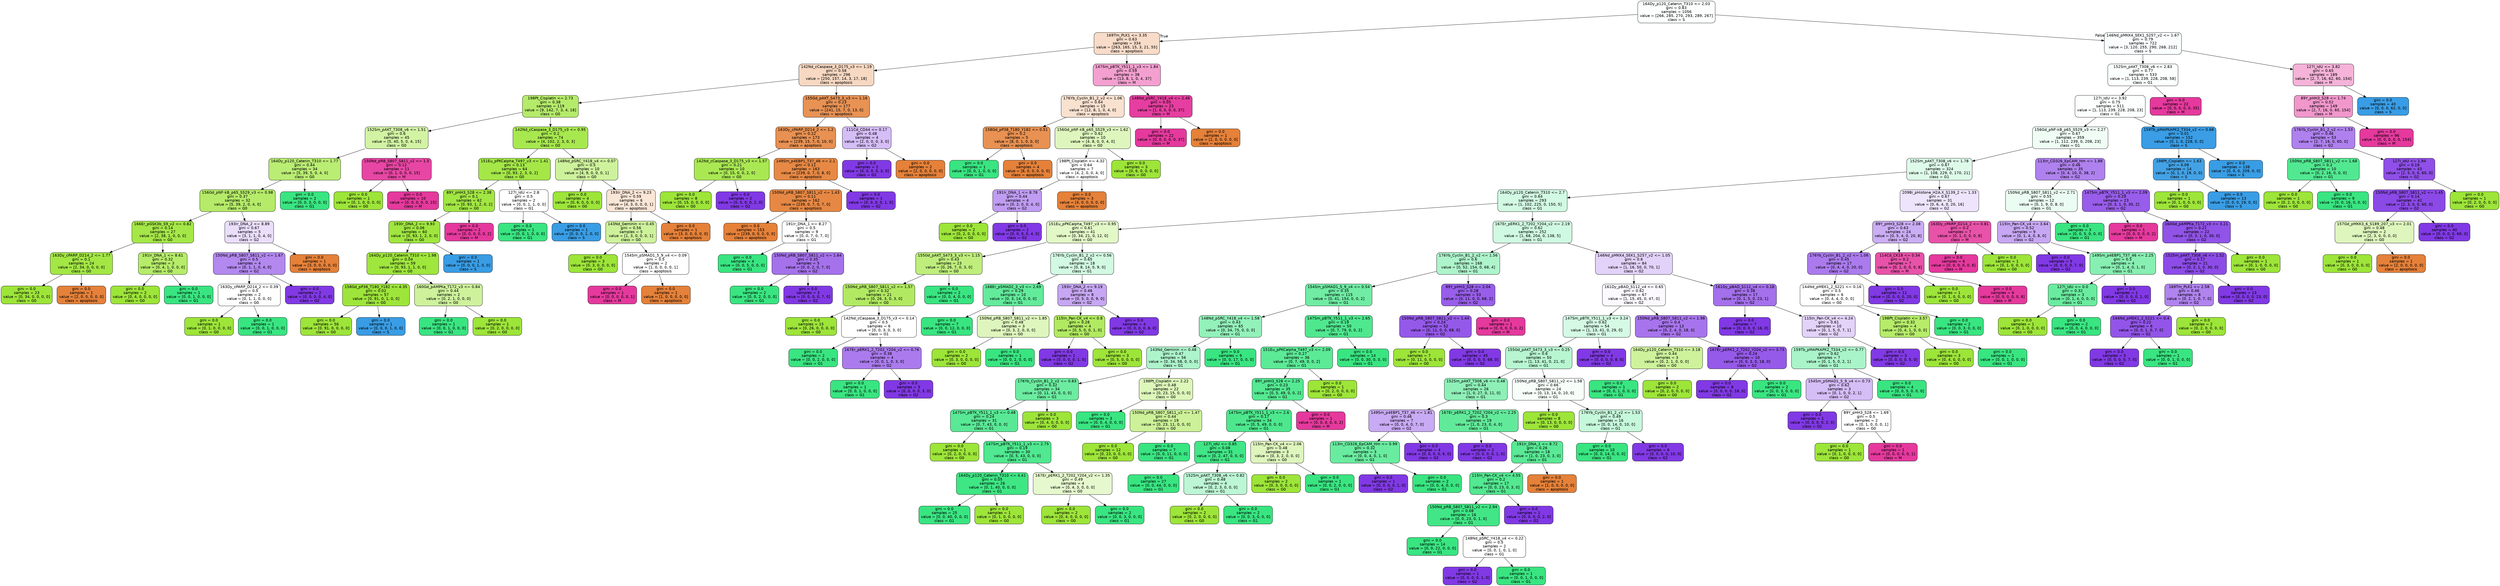 digraph Tree {
node [shape=box, style="filled, rounded", color="black", fontname=helvetica] ;
edge [fontname=helvetica] ;
0 [label="164Dy_p120_Catenin_T310 <= 2.03\ngini = 0.83\nsamples = 1056\nvalue = [266, 285, 270, 293, 289, 267]\nclass = S", fillcolor="#feffff"] ;
1 [label="169Tm_PLK1 <= 3.35\ngini = 0.63\nsamples = 334\nvalue = [263, 165, 15, 3, 21, 55]\nclass = apoptosis", fillcolor="#f8dcc9"] ;
0 -> 1 [labeldistance=2.5, labelangle=45, headlabel="True"] ;
2 [label="142Nd_cCaspase_3_D175_v3 <= 1.19\ngini = 0.58\nsamples = 296\nvalue = [250, 157, 14, 3, 17, 18]\nclass = apoptosis", fillcolor="#f7d8c2"] ;
1 -> 2 ;
3 [label="198Pt_Cisplatin <= 2.73\ngini = 0.38\nsamples = 119\nvalue = [9, 142, 7, 3, 4, 18]\nclass = G0", fillcolor="#b5eb6a"] ;
2 -> 3 ;
4 [label="152Sm_pAKT_T308_v6 <= 1.51\ngini = 0.6\nsamples = 45\nvalue = [5, 40, 5, 0, 4, 15]\nclass = G0", fillcolor="#d2f3a3"] ;
3 -> 4 ;
5 [label="164Dy_p120_Catenin_T310 <= 1.77\ngini = 0.44\nsamples = 34\nvalue = [5, 39, 5, 0, 4, 0]\nclass = G0", fillcolor="#baed73"] ;
4 -> 5 ;
6 [label="156Gd_pNF-kB_p65_S529_v3 <= 0.98\ngini = 0.37\nsamples = 32\nvalue = [5, 39, 2, 0, 4, 0]\nclass = G0", fillcolor="#b5eb69"] ;
5 -> 6 ;
7 [label="166Er_pGSK3b_S9_v2 <= 0.82\ngini = 0.14\nsamples = 27\nvalue = [2, 38, 1, 0, 0, 0]\nclass = G0", fillcolor="#a5e748"] ;
6 -> 7 ;
8 [label="163Dy_cPARP_D214_2 <= 1.77\ngini = 0.1\nsamples = 24\nvalue = [2, 34, 0, 0, 0, 0]\nclass = G0", fillcolor="#a3e745"] ;
7 -> 8 ;
9 [label="gini = 0.0\nsamples = 23\nvalue = [0, 34, 0, 0, 0, 0]\nclass = G0", fillcolor="#9de539"] ;
8 -> 9 ;
10 [label="gini = 0.0\nsamples = 1\nvalue = [2, 0, 0, 0, 0, 0]\nclass = apoptosis", fillcolor="#e58139"] ;
8 -> 10 ;
11 [label="191Ir_DNA_1 <= 8.61\ngini = 0.32\nsamples = 3\nvalue = [0, 4, 1, 0, 0, 0]\nclass = G0", fillcolor="#b6ec6a"] ;
7 -> 11 ;
12 [label="gini = 0.0\nsamples = 2\nvalue = [0, 4, 0, 0, 0, 0]\nclass = G0", fillcolor="#9de539"] ;
11 -> 12 ;
13 [label="gini = 0.0\nsamples = 1\nvalue = [0, 0, 1, 0, 0, 0]\nclass = G1", fillcolor="#39e581"] ;
11 -> 13 ;
14 [label="193Ir_DNA_2 <= 8.89\ngini = 0.67\nsamples = 5\nvalue = [3, 1, 1, 0, 4, 0]\nclass = G2", fillcolor="#eadefb"] ;
6 -> 14 ;
15 [label="150Nd_pRB_S807_S811_v2 <= 1.67\ngini = 0.5\nsamples = 4\nvalue = [0, 1, 1, 0, 4, 0]\nclass = G2", fillcolor="#b388ef"] ;
14 -> 15 ;
16 [label="163Dy_cPARP_D214_2 <= 0.39\ngini = 0.5\nsamples = 2\nvalue = [0, 1, 1, 0, 0, 0]\nclass = G0", fillcolor="#ffffff"] ;
15 -> 16 ;
17 [label="gini = 0.0\nsamples = 1\nvalue = [0, 1, 0, 0, 0, 0]\nclass = G0", fillcolor="#9de539"] ;
16 -> 17 ;
18 [label="gini = 0.0\nsamples = 1\nvalue = [0, 0, 1, 0, 0, 0]\nclass = G1", fillcolor="#39e581"] ;
16 -> 18 ;
19 [label="gini = 0.0\nsamples = 2\nvalue = [0, 0, 0, 0, 4, 0]\nclass = G2", fillcolor="#8139e5"] ;
15 -> 19 ;
20 [label="gini = 0.0\nsamples = 1\nvalue = [3, 0, 0, 0, 0, 0]\nclass = apoptosis", fillcolor="#e58139"] ;
14 -> 20 ;
21 [label="gini = 0.0\nsamples = 2\nvalue = [0, 0, 3, 0, 0, 0]\nclass = G1", fillcolor="#39e581"] ;
5 -> 21 ;
22 [label="150Nd_pRB_S807_S811_v2 <= 1.5\ngini = 0.12\nsamples = 11\nvalue = [0, 1, 0, 0, 0, 15]\nclass = M", fillcolor="#e746a4"] ;
4 -> 22 ;
23 [label="gini = 0.0\nsamples = 1\nvalue = [0, 1, 0, 0, 0, 0]\nclass = G0", fillcolor="#9de539"] ;
22 -> 23 ;
24 [label="gini = 0.0\nsamples = 10\nvalue = [0, 0, 0, 0, 0, 15]\nclass = M", fillcolor="#e5399d"] ;
22 -> 24 ;
25 [label="142Nd_cCaspase_3_D175_v3 <= 0.95\ngini = 0.2\nsamples = 74\nvalue = [4, 102, 2, 3, 0, 3]\nclass = G0", fillcolor="#a8e84f"] ;
3 -> 25 ;
26 [label="151Eu_pPKCalpha_T497_v3 <= 1.41\ngini = 0.13\nsamples = 64\nvalue = [0, 93, 2, 3, 0, 2]\nclass = G0", fillcolor="#a4e747"] ;
25 -> 26 ;
27 [label="89Y_pHH3_S28 <= 2.38\ngini = 0.1\nsamples = 62\nvalue = [0, 93, 1, 2, 0, 2]\nclass = G0", fillcolor="#a2e643"] ;
26 -> 27 ;
28 [label="193Ir_DNA_2 <= 9.93\ngini = 0.06\nsamples = 60\nvalue = [0, 93, 1, 2, 0, 0]\nclass = G0", fillcolor="#a0e63f"] ;
27 -> 28 ;
29 [label="164Dy_p120_Catenin_T310 <= 1.98\ngini = 0.04\nsamples = 59\nvalue = [0, 93, 1, 1, 0, 0]\nclass = G0", fillcolor="#9fe63d"] ;
28 -> 29 ;
30 [label="158Gd_pP38_T180_Y182 <= 4.35\ngini = 0.02\nsamples = 57\nvalue = [0, 91, 0, 1, 0, 0]\nclass = G0", fillcolor="#9ee53b"] ;
29 -> 30 ;
31 [label="gini = 0.0\nsamples = 56\nvalue = [0, 91, 0, 0, 0, 0]\nclass = G0", fillcolor="#9de539"] ;
30 -> 31 ;
32 [label="gini = 0.0\nsamples = 1\nvalue = [0, 0, 0, 1, 0, 0]\nclass = S", fillcolor="#399de5"] ;
30 -> 32 ;
33 [label="160Gd_pAMPKa_T172_v3 <= 0.84\ngini = 0.44\nsamples = 2\nvalue = [0, 2, 1, 0, 0, 0]\nclass = G0", fillcolor="#cef29c"] ;
29 -> 33 ;
34 [label="gini = 0.0\nsamples = 1\nvalue = [0, 0, 1, 0, 0, 0]\nclass = G1", fillcolor="#39e581"] ;
33 -> 34 ;
35 [label="gini = 0.0\nsamples = 1\nvalue = [0, 2, 0, 0, 0, 0]\nclass = G0", fillcolor="#9de539"] ;
33 -> 35 ;
36 [label="gini = 0.0\nsamples = 1\nvalue = [0, 0, 0, 1, 0, 0]\nclass = S", fillcolor="#399de5"] ;
28 -> 36 ;
37 [label="gini = 0.0\nsamples = 2\nvalue = [0, 0, 0, 0, 0, 2]\nclass = M", fillcolor="#e5399d"] ;
27 -> 37 ;
38 [label="127I_IdU <= 2.8\ngini = 0.5\nsamples = 2\nvalue = [0, 0, 1, 1, 0, 0]\nclass = G1", fillcolor="#ffffff"] ;
26 -> 38 ;
39 [label="gini = 0.0\nsamples = 1\nvalue = [0, 0, 1, 0, 0, 0]\nclass = G1", fillcolor="#39e581"] ;
38 -> 39 ;
40 [label="gini = 0.0\nsamples = 1\nvalue = [0, 0, 0, 1, 0, 0]\nclass = S", fillcolor="#399de5"] ;
38 -> 40 ;
41 [label="148Nd_pSRC_Y418_v4 <= 0.07\ngini = 0.5\nsamples = 10\nvalue = [4, 9, 0, 0, 0, 1]\nclass = G0", fillcolor="#cef29c"] ;
25 -> 41 ;
42 [label="gini = 0.0\nsamples = 4\nvalue = [0, 6, 0, 0, 0, 0]\nclass = G0", fillcolor="#9de539"] ;
41 -> 42 ;
43 [label="193Ir_DNA_2 <= 9.23\ngini = 0.59\nsamples = 6\nvalue = [4, 3, 0, 0, 0, 1]\nclass = apoptosis", fillcolor="#fae6d7"] ;
41 -> 43 ;
44 [label="143Nd_Geminin <= 0.45\ngini = 0.56\nsamples = 5\nvalue = [1, 3, 0, 0, 0, 1]\nclass = G0", fillcolor="#cef29c"] ;
43 -> 44 ;
45 [label="gini = 0.0\nsamples = 3\nvalue = [0, 3, 0, 0, 0, 0]\nclass = G0", fillcolor="#9de539"] ;
44 -> 45 ;
46 [label="154Sm_pSMAD1_5_9_v4 <= 0.09\ngini = 0.5\nsamples = 2\nvalue = [1, 0, 0, 0, 0, 1]\nclass = apoptosis", fillcolor="#ffffff"] ;
44 -> 46 ;
47 [label="gini = 0.0\nsamples = 1\nvalue = [0, 0, 0, 0, 0, 1]\nclass = M", fillcolor="#e5399d"] ;
46 -> 47 ;
48 [label="gini = 0.0\nsamples = 1\nvalue = [1, 0, 0, 0, 0, 0]\nclass = apoptosis", fillcolor="#e58139"] ;
46 -> 48 ;
49 [label="gini = 0.0\nsamples = 1\nvalue = [3, 0, 0, 0, 0, 0]\nclass = apoptosis", fillcolor="#e58139"] ;
43 -> 49 ;
50 [label="155Gd_pAKT_S473_3_v3 <= 1.16\ngini = 0.23\nsamples = 177\nvalue = [241, 15, 7, 0, 13, 0]\nclass = apoptosis", fillcolor="#e89254"] ;
2 -> 50 ;
51 [label="163Dy_cPARP_D214_2 <= 1.2\ngini = 0.22\nsamples = 173\nvalue = [239, 15, 7, 0, 10, 0]\nclass = apoptosis", fillcolor="#e89152"] ;
50 -> 51 ;
52 [label="142Nd_cCaspase_3_D175_v3 <= 1.57\ngini = 0.21\nsamples = 10\nvalue = [0, 15, 0, 0, 2, 0]\nclass = G0", fillcolor="#aae853"] ;
51 -> 52 ;
53 [label="gini = 0.0\nsamples = 8\nvalue = [0, 15, 0, 0, 0, 0]\nclass = G0", fillcolor="#9de539"] ;
52 -> 53 ;
54 [label="gini = 0.0\nsamples = 2\nvalue = [0, 0, 0, 0, 2, 0]\nclass = G2", fillcolor="#8139e5"] ;
52 -> 54 ;
55 [label="149Sm_p4EBP1_T37_46 <= 2.1\ngini = 0.11\nsamples = 163\nvalue = [239, 0, 7, 0, 8, 0]\nclass = apoptosis", fillcolor="#e78945"] ;
51 -> 55 ;
56 [label="150Nd_pRB_S807_S811_v2 <= 1.43\ngini = 0.11\nsamples = 162\nvalue = [239, 0, 7, 0, 7, 0]\nclass = apoptosis", fillcolor="#e68844"] ;
55 -> 56 ;
57 [label="gini = 0.0\nsamples = 153\nvalue = [239, 0, 0, 0, 0, 0]\nclass = apoptosis", fillcolor="#e58139"] ;
56 -> 57 ;
58 [label="191Ir_DNA_1 <= 8.27\ngini = 0.5\nsamples = 9\nvalue = [0, 0, 7, 0, 7, 0]\nclass = G1", fillcolor="#ffffff"] ;
56 -> 58 ;
59 [label="gini = 0.0\nsamples = 4\nvalue = [0, 0, 5, 0, 0, 0]\nclass = G1", fillcolor="#39e581"] ;
58 -> 59 ;
60 [label="150Nd_pRB_S807_S811_v2 <= 1.64\ngini = 0.35\nsamples = 5\nvalue = [0, 0, 2, 0, 7, 0]\nclass = G2", fillcolor="#a572ec"] ;
58 -> 60 ;
61 [label="gini = 0.0\nsamples = 2\nvalue = [0, 0, 2, 0, 0, 0]\nclass = G1", fillcolor="#39e581"] ;
60 -> 61 ;
62 [label="gini = 0.0\nsamples = 3\nvalue = [0, 0, 0, 0, 7, 0]\nclass = G2", fillcolor="#8139e5"] ;
60 -> 62 ;
63 [label="gini = 0.0\nsamples = 1\nvalue = [0, 0, 0, 0, 1, 0]\nclass = G2", fillcolor="#8139e5"] ;
55 -> 63 ;
64 [label="111Cd_CD44 <= 0.17\ngini = 0.48\nsamples = 4\nvalue = [2, 0, 0, 0, 3, 0]\nclass = G2", fillcolor="#d5bdf6"] ;
50 -> 64 ;
65 [label="gini = 0.0\nsamples = 2\nvalue = [0, 0, 0, 0, 3, 0]\nclass = G2", fillcolor="#8139e5"] ;
64 -> 65 ;
66 [label="gini = 0.0\nsamples = 2\nvalue = [2, 0, 0, 0, 0, 0]\nclass = apoptosis", fillcolor="#e58139"] ;
64 -> 66 ;
67 [label="147Sm_pBTK_Y511_1_v3 <= 1.84\ngini = 0.59\nsamples = 38\nvalue = [13, 8, 1, 0, 4, 37]\nclass = M", fillcolor="#f3a0d0"] ;
1 -> 67 ;
68 [label="176Yb_Cyclin_B1_2_v2 <= 1.06\ngini = 0.64\nsamples = 15\nvalue = [12, 8, 1, 0, 4, 0]\nclass = apoptosis", fillcolor="#f9e1d0"] ;
67 -> 68 ;
69 [label="158Gd_pP38_T180_Y182 <= 0.51\ngini = 0.2\nsamples = 5\nvalue = [8, 0, 1, 0, 0, 0]\nclass = apoptosis", fillcolor="#e89152"] ;
68 -> 69 ;
70 [label="gini = 0.0\nsamples = 1\nvalue = [0, 0, 1, 0, 0, 0]\nclass = G1", fillcolor="#39e581"] ;
69 -> 70 ;
71 [label="gini = 0.0\nsamples = 4\nvalue = [8, 0, 0, 0, 0, 0]\nclass = apoptosis", fillcolor="#e58139"] ;
69 -> 71 ;
72 [label="156Gd_pNF-kB_p65_S529_v3 <= 1.62\ngini = 0.62\nsamples = 10\nvalue = [4, 8, 0, 0, 4, 0]\nclass = G0", fillcolor="#def6bd"] ;
68 -> 72 ;
73 [label="198Pt_Cisplatin <= 4.32\ngini = 0.64\nsamples = 7\nvalue = [4, 2, 0, 0, 4, 0]\nclass = apoptosis", fillcolor="#ffffff"] ;
72 -> 73 ;
74 [label="191Ir_DNA_1 <= 8.78\ngini = 0.44\nsamples = 4\nvalue = [0, 2, 0, 0, 4, 0]\nclass = G2", fillcolor="#c09cf2"] ;
73 -> 74 ;
75 [label="gini = 0.0\nsamples = 2\nvalue = [0, 2, 0, 0, 0, 0]\nclass = G0", fillcolor="#9de539"] ;
74 -> 75 ;
76 [label="gini = 0.0\nsamples = 2\nvalue = [0, 0, 0, 0, 4, 0]\nclass = G2", fillcolor="#8139e5"] ;
74 -> 76 ;
77 [label="gini = 0.0\nsamples = 3\nvalue = [4, 0, 0, 0, 0, 0]\nclass = apoptosis", fillcolor="#e58139"] ;
73 -> 77 ;
78 [label="gini = 0.0\nsamples = 3\nvalue = [0, 6, 0, 0, 0, 0]\nclass = G0", fillcolor="#9de539"] ;
72 -> 78 ;
79 [label="148Nd_pSRC_Y418_v4 <= 2.46\ngini = 0.05\nsamples = 23\nvalue = [1, 0, 0, 0, 0, 37]\nclass = M", fillcolor="#e63ea0"] ;
67 -> 79 ;
80 [label="gini = 0.0\nsamples = 22\nvalue = [0, 0, 0, 0, 0, 37]\nclass = M", fillcolor="#e5399d"] ;
79 -> 80 ;
81 [label="gini = 0.0\nsamples = 1\nvalue = [1, 0, 0, 0, 0, 0]\nclass = apoptosis", fillcolor="#e58139"] ;
79 -> 81 ;
82 [label="146Nd_pMKK4_SEK1_S257_v2 <= 1.67\ngini = 0.79\nsamples = 722\nvalue = [3, 120, 255, 290, 268, 212]\nclass = S", fillcolor="#fafdfe"] ;
0 -> 82 [labeldistance=2.5, labelangle=-45, headlabel="False"] ;
83 [label="152Sm_pAKT_T308_v6 <= 2.83\ngini = 0.77\nsamples = 533\nvalue = [1, 113, 239, 228, 208, 58]\nclass = G1", fillcolor="#fbfffd"] ;
82 -> 83 ;
84 [label="127I_IdU <= 3.92\ngini = 0.75\nsamples = 511\nvalue = [1, 113, 239, 228, 208, 23]\nclass = G1", fillcolor="#fbfffd"] ;
83 -> 84 ;
85 [label="156Gd_pNF-kB_p65_S529_v3 <= 2.27\ngini = 0.67\nsamples = 359\nvalue = [1, 112, 239, 0, 208, 23]\nclass = G1", fillcolor="#effdf5"] ;
84 -> 85 ;
86 [label="152Sm_pAKT_T308_v6 <= 1.78\ngini = 0.67\nsamples = 324\nvalue = [1, 108, 229, 0, 170, 21]\nclass = G1", fillcolor="#defbea"] ;
85 -> 86 ;
87 [label="164Dy_p120_Catenin_T310 <= 2.7\ngini = 0.64\nsamples = 293\nvalue = [1, 102, 225, 0, 150, 5]\nclass = G1", fillcolor="#d2f9e3"] ;
86 -> 87 ;
88 [label="151Eu_pPKCalpha_T497_v3 <= 0.95\ngini = 0.61\nsamples = 41\nvalue = [0, 34, 21, 0, 12, 0]\nclass = G0", fillcolor="#e3f8c7"] ;
87 -> 88 ;
89 [label="155Gd_pAKT_S473_3_v3 <= 1.15\ngini = 0.43\nsamples = 23\nvalue = [0, 26, 7, 0, 3, 0]\nclass = G0", fillcolor="#bfee7d"] ;
88 -> 89 ;
90 [label="150Nd_pRB_S807_S811_v2 <= 1.57\ngini = 0.32\nsamples = 21\nvalue = [0, 26, 3, 0, 3, 0]\nclass = G0", fillcolor="#b1ea62"] ;
89 -> 90 ;
91 [label="gini = 0.0\nsamples = 15\nvalue = [0, 26, 0, 0, 0, 0]\nclass = G0", fillcolor="#9de539"] ;
90 -> 91 ;
92 [label="142Nd_cCaspase_3_D175_v3 <= 0.14\ngini = 0.5\nsamples = 6\nvalue = [0, 0, 3, 0, 3, 0]\nclass = G1", fillcolor="#ffffff"] ;
90 -> 92 ;
93 [label="gini = 0.0\nsamples = 2\nvalue = [0, 0, 2, 0, 0, 0]\nclass = G1", fillcolor="#39e581"] ;
92 -> 93 ;
94 [label="167Er_pERK1_2_T202_Y204_v2 <= 0.76\ngini = 0.38\nsamples = 4\nvalue = [0, 0, 1, 0, 3, 0]\nclass = G2", fillcolor="#ab7bee"] ;
92 -> 94 ;
95 [label="gini = 0.0\nsamples = 1\nvalue = [0, 0, 1, 0, 0, 0]\nclass = G1", fillcolor="#39e581"] ;
94 -> 95 ;
96 [label="gini = 0.0\nsamples = 3\nvalue = [0, 0, 0, 0, 3, 0]\nclass = G2", fillcolor="#8139e5"] ;
94 -> 96 ;
97 [label="gini = 0.0\nsamples = 2\nvalue = [0, 0, 4, 0, 0, 0]\nclass = G1", fillcolor="#39e581"] ;
89 -> 97 ;
98 [label="176Yb_Cyclin_B1_2_v2 <= 0.56\ngini = 0.65\nsamples = 18\nvalue = [0, 8, 14, 0, 9, 0]\nclass = G1", fillcolor="#d2f9e2"] ;
88 -> 98 ;
99 [label="168Er_pSMAD2_3_v3 <= 2.69\ngini = 0.29\nsamples = 10\nvalue = [0, 3, 14, 0, 0, 0]\nclass = G1", fillcolor="#63eb9c"] ;
98 -> 99 ;
100 [label="gini = 0.0\nsamples = 7\nvalue = [0, 0, 12, 0, 0, 0]\nclass = G1", fillcolor="#39e581"] ;
99 -> 100 ;
101 [label="150Nd_pRB_S807_S811_v2 <= 1.85\ngini = 0.48\nsamples = 3\nvalue = [0, 3, 2, 0, 0, 0]\nclass = G0", fillcolor="#def6bd"] ;
99 -> 101 ;
102 [label="gini = 0.0\nsamples = 2\nvalue = [0, 3, 0, 0, 0, 0]\nclass = G0", fillcolor="#9de539"] ;
101 -> 102 ;
103 [label="gini = 0.0\nsamples = 1\nvalue = [0, 0, 2, 0, 0, 0]\nclass = G1", fillcolor="#39e581"] ;
101 -> 103 ;
104 [label="193Ir_DNA_2 <= 9.19\ngini = 0.46\nsamples = 8\nvalue = [0, 5, 0, 0, 9, 0]\nclass = G2", fillcolor="#c7a7f3"] ;
98 -> 104 ;
105 [label="115In_Pan-CK_v4 <= 0.8\ngini = 0.28\nsamples = 4\nvalue = [0, 5, 0, 0, 1, 0]\nclass = G0", fillcolor="#b1ea61"] ;
104 -> 105 ;
106 [label="gini = 0.0\nsamples = 1\nvalue = [0, 0, 0, 0, 1, 0]\nclass = G2", fillcolor="#8139e5"] ;
105 -> 106 ;
107 [label="gini = 0.0\nsamples = 3\nvalue = [0, 5, 0, 0, 0, 0]\nclass = G0", fillcolor="#9de539"] ;
105 -> 107 ;
108 [label="gini = 0.0\nsamples = 4\nvalue = [0, 0, 0, 0, 8, 0]\nclass = G2", fillcolor="#8139e5"] ;
104 -> 108 ;
109 [label="167Er_pERK1_2_T202_Y204_v2 <= 2.19\ngini = 0.62\nsamples = 252\nvalue = [1, 68, 204, 0, 138, 5]\nclass = G1", fillcolor="#d0f9e1"] ;
87 -> 109 ;
110 [label="176Yb_Cyclin_B1_2_v2 <= 1.56\ngini = 0.6\nsamples = 168\nvalue = [0, 52, 154, 0, 68, 4]\nclass = G1", fillcolor="#aef4cb"] ;
109 -> 110 ;
111 [label="154Sm_pSMAD1_5_9_v4 <= 0.54\ngini = 0.35\nsamples = 115\nvalue = [0, 41, 154, 0, 0, 2]\nclass = G1", fillcolor="#70eca4"] ;
110 -> 111 ;
112 [label="148Nd_pSRC_Y418_v4 <= 1.58\ngini = 0.43\nsamples = 65\nvalue = [0, 34, 75, 0, 0, 0]\nclass = G1", fillcolor="#93f1ba"] ;
111 -> 112 ;
113 [label="143Nd_Geminin <= 0.48\ngini = 0.47\nsamples = 56\nvalue = [0, 34, 58, 0, 0, 0]\nclass = G1", fillcolor="#adf4cb"] ;
112 -> 113 ;
114 [label="176Yb_Cyclin_B1_2_v2 <= 0.83\ngini = 0.32\nsamples = 34\nvalue = [0, 11, 43, 0, 0, 0]\nclass = G1", fillcolor="#6ceca1"] ;
113 -> 114 ;
115 [label="147Sm_pBTK_Y511_1_v3 <= 0.48\ngini = 0.24\nsamples = 31\nvalue = [0, 7, 43, 0, 0, 0]\nclass = G1", fillcolor="#59e996"] ;
114 -> 115 ;
116 [label="gini = 0.0\nsamples = 1\nvalue = [0, 2, 0, 0, 0, 0]\nclass = G0", fillcolor="#9de539"] ;
115 -> 116 ;
117 [label="147Sm_pBTK_Y511_1_v3 <= 2.75\ngini = 0.19\nsamples = 30\nvalue = [0, 5, 43, 0, 0, 0]\nclass = G1", fillcolor="#50e890"] ;
115 -> 117 ;
118 [label="164Dy_p120_Catenin_T310 <= 4.41\ngini = 0.05\nsamples = 26\nvalue = [0, 1, 40, 0, 0, 0]\nclass = G1", fillcolor="#3ee684"] ;
117 -> 118 ;
119 [label="gini = 0.0\nsamples = 25\nvalue = [0, 0, 40, 0, 0, 0]\nclass = G1", fillcolor="#39e581"] ;
118 -> 119 ;
120 [label="gini = 0.0\nsamples = 1\nvalue = [0, 1, 0, 0, 0, 0]\nclass = G0", fillcolor="#9de539"] ;
118 -> 120 ;
121 [label="167Er_pERK1_2_T202_Y204_v2 <= 1.35\ngini = 0.49\nsamples = 4\nvalue = [0, 4, 3, 0, 0, 0]\nclass = G0", fillcolor="#e6f8ce"] ;
117 -> 121 ;
122 [label="gini = 0.0\nsamples = 2\nvalue = [0, 4, 0, 0, 0, 0]\nclass = G0", fillcolor="#9de539"] ;
121 -> 122 ;
123 [label="gini = 0.0\nsamples = 2\nvalue = [0, 0, 3, 0, 0, 0]\nclass = G1", fillcolor="#39e581"] ;
121 -> 123 ;
124 [label="gini = 0.0\nsamples = 3\nvalue = [0, 4, 0, 0, 0, 0]\nclass = G0", fillcolor="#9de539"] ;
114 -> 124 ;
125 [label="198Pt_Cisplatin <= 2.22\ngini = 0.48\nsamples = 22\nvalue = [0, 23, 15, 0, 0, 0]\nclass = G0", fillcolor="#ddf6ba"] ;
113 -> 125 ;
126 [label="gini = 0.0\nsamples = 3\nvalue = [0, 0, 4, 0, 0, 0]\nclass = G1", fillcolor="#39e581"] ;
125 -> 126 ;
127 [label="150Nd_pRB_S807_S811_v2 <= 1.47\ngini = 0.44\nsamples = 19\nvalue = [0, 23, 11, 0, 0, 0]\nclass = G0", fillcolor="#ccf198"] ;
125 -> 127 ;
128 [label="gini = 0.0\nsamples = 12\nvalue = [0, 23, 0, 0, 0, 0]\nclass = G0", fillcolor="#9de539"] ;
127 -> 128 ;
129 [label="gini = 0.0\nsamples = 7\nvalue = [0, 0, 11, 0, 0, 0]\nclass = G1", fillcolor="#39e581"] ;
127 -> 129 ;
130 [label="gini = 0.0\nsamples = 9\nvalue = [0, 0, 17, 0, 0, 0]\nclass = G1", fillcolor="#39e581"] ;
112 -> 130 ;
131 [label="147Sm_pBTK_Y511_1_v3 <= 2.65\ngini = 0.19\nsamples = 50\nvalue = [0, 7, 79, 0, 0, 2]\nclass = G1", fillcolor="#4fe88f"] ;
111 -> 131 ;
132 [label="151Eu_pPKCalpha_T497_v3 <= 2.09\ngini = 0.27\nsamples = 36\nvalue = [0, 7, 49, 0, 0, 2]\nclass = G1", fillcolor="#5cea97"] ;
131 -> 132 ;
133 [label="89Y_pHH3_S28 <= 2.25\ngini = 0.23\nsamples = 35\nvalue = [0, 5, 49, 0, 0, 2]\nclass = G1", fillcolor="#54e992"] ;
132 -> 133 ;
134 [label="147Sm_pBTK_Y511_1_v3 <= 2.6\ngini = 0.17\nsamples = 34\nvalue = [0, 5, 49, 0, 0, 0]\nclass = G1", fillcolor="#4de88e"] ;
133 -> 134 ;
135 [label="127I_IdU <= 0.85\ngini = 0.08\nsamples = 31\nvalue = [0, 2, 47, 0, 0, 0]\nclass = G1", fillcolor="#41e686"] ;
134 -> 135 ;
136 [label="gini = 0.0\nsamples = 27\nvalue = [0, 0, 44, 0, 0, 0]\nclass = G1", fillcolor="#39e581"] ;
135 -> 136 ;
137 [label="152Sm_pAKT_T308_v6 <= 0.82\ngini = 0.48\nsamples = 4\nvalue = [0, 2, 3, 0, 0, 0]\nclass = G1", fillcolor="#bdf6d5"] ;
135 -> 137 ;
138 [label="gini = 0.0\nsamples = 2\nvalue = [0, 2, 0, 0, 0, 0]\nclass = G0", fillcolor="#9de539"] ;
137 -> 138 ;
139 [label="gini = 0.0\nsamples = 2\nvalue = [0, 0, 3, 0, 0, 0]\nclass = G1", fillcolor="#39e581"] ;
137 -> 139 ;
140 [label="115In_Pan-CK_v4 <= 2.06\ngini = 0.48\nsamples = 3\nvalue = [0, 3, 2, 0, 0, 0]\nclass = G0", fillcolor="#def6bd"] ;
134 -> 140 ;
141 [label="gini = 0.0\nsamples = 2\nvalue = [0, 3, 0, 0, 0, 0]\nclass = G0", fillcolor="#9de539"] ;
140 -> 141 ;
142 [label="gini = 0.0\nsamples = 1\nvalue = [0, 0, 2, 0, 0, 0]\nclass = G1", fillcolor="#39e581"] ;
140 -> 142 ;
143 [label="gini = 0.0\nsamples = 1\nvalue = [0, 0, 0, 0, 0, 2]\nclass = M", fillcolor="#e5399d"] ;
133 -> 143 ;
144 [label="gini = 0.0\nsamples = 1\nvalue = [0, 2, 0, 0, 0, 0]\nclass = G0", fillcolor="#9de539"] ;
132 -> 144 ;
145 [label="gini = 0.0\nsamples = 14\nvalue = [0, 0, 30, 0, 0, 0]\nclass = G1", fillcolor="#39e581"] ;
131 -> 145 ;
146 [label="89Y_pHH3_S28 <= 2.04\ngini = 0.28\nsamples = 53\nvalue = [0, 11, 0, 0, 68, 2]\nclass = G2", fillcolor="#985eea"] ;
110 -> 146 ;
147 [label="150Nd_pRB_S807_S811_v2 <= 1.44\ngini = 0.24\nsamples = 52\nvalue = [0, 11, 0, 0, 68, 0]\nclass = G2", fillcolor="#9559e9"] ;
146 -> 147 ;
148 [label="gini = 0.0\nsamples = 7\nvalue = [0, 11, 0, 0, 0, 0]\nclass = G0", fillcolor="#9de539"] ;
147 -> 148 ;
149 [label="gini = 0.0\nsamples = 45\nvalue = [0, 0, 0, 0, 68, 0]\nclass = G2", fillcolor="#8139e5"] ;
147 -> 149 ;
150 [label="gini = 0.0\nsamples = 1\nvalue = [0, 0, 0, 0, 0, 2]\nclass = M", fillcolor="#e5399d"] ;
146 -> 150 ;
151 [label="146Nd_pMKK4_SEK1_S257_v2 <= 1.05\ngini = 0.6\nsamples = 84\nvalue = [1, 16, 50, 0, 70, 1]\nclass = G2", fillcolor="#e2d2f9"] ;
109 -> 151 ;
152 [label="161Dy_pBAD_S112_v4 <= 0.65\ngini = 0.62\nsamples = 67\nvalue = [1, 15, 45, 0, 47, 0]\nclass = G2", fillcolor="#fbf9fe"] ;
151 -> 152 ;
153 [label="147Sm_pBTK_Y511_1_v3 <= 3.24\ngini = 0.62\nsamples = 54\nvalue = [1, 13, 41, 0, 29, 0]\nclass = G1", fillcolor="#d4f9e4"] ;
152 -> 153 ;
154 [label="155Gd_pAKT_S473_3_v3 <= 0.25\ngini = 0.6\nsamples = 50\nvalue = [1, 13, 41, 0, 21, 0]\nclass = G1", fillcolor="#b7f6d1"] ;
153 -> 154 ;
155 [label="152Sm_pAKT_T308_v6 <= 0.48\ngini = 0.44\nsamples = 26\nvalue = [1, 0, 27, 0, 11, 0]\nclass = G1", fillcolor="#8ef0b7"] ;
154 -> 155 ;
156 [label="149Sm_p4EBP1_T37_46 <= 1.81\ngini = 0.46\nsamples = 7\nvalue = [0, 0, 4, 0, 7, 0]\nclass = G2", fillcolor="#c9aaf4"] ;
155 -> 156 ;
157 [label="113In_CD326_EpCAM_Hm <= 0.99\ngini = 0.32\nsamples = 3\nvalue = [0, 0, 4, 0, 1, 0]\nclass = G1", fillcolor="#6aeca0"] ;
156 -> 157 ;
158 [label="gini = 0.0\nsamples = 1\nvalue = [0, 0, 0, 0, 1, 0]\nclass = G2", fillcolor="#8139e5"] ;
157 -> 158 ;
159 [label="gini = 0.0\nsamples = 2\nvalue = [0, 0, 4, 0, 0, 0]\nclass = G1", fillcolor="#39e581"] ;
157 -> 159 ;
160 [label="gini = 0.0\nsamples = 4\nvalue = [0, 0, 0, 0, 6, 0]\nclass = G2", fillcolor="#8139e5"] ;
156 -> 160 ;
161 [label="167Er_pERK1_2_T202_Y204_v2 <= 2.25\ngini = 0.3\nsamples = 19\nvalue = [1, 0, 23, 0, 4, 0]\nclass = G1", fillcolor="#62ea9b"] ;
155 -> 161 ;
162 [label="gini = 0.0\nsamples = 1\nvalue = [0, 0, 0, 0, 1, 0]\nclass = G2", fillcolor="#8139e5"] ;
161 -> 162 ;
163 [label="191Ir_DNA_1 <= 8.72\ngini = 0.26\nsamples = 18\nvalue = [1, 0, 23, 0, 3, 0]\nclass = G1", fillcolor="#5ae996"] ;
161 -> 163 ;
164 [label="115In_Pan-CK_v4 <= 4.55\ngini = 0.2\nsamples = 17\nvalue = [0, 0, 23, 0, 3, 0]\nclass = G1", fillcolor="#53e891"] ;
163 -> 164 ;
165 [label="150Nd_pRB_S807_S811_v2 <= 2.94\ngini = 0.08\nsamples = 16\nvalue = [0, 0, 23, 0, 1, 0]\nclass = G1", fillcolor="#42e686"] ;
164 -> 165 ;
166 [label="gini = 0.0\nsamples = 14\nvalue = [0, 0, 22, 0, 0, 0]\nclass = G1", fillcolor="#39e581"] ;
165 -> 166 ;
167 [label="148Nd_pSRC_Y418_v4 <= 0.22\ngini = 0.5\nsamples = 2\nvalue = [0, 0, 1, 0, 1, 0]\nclass = G1", fillcolor="#ffffff"] ;
165 -> 167 ;
168 [label="gini = 0.0\nsamples = 1\nvalue = [0, 0, 0, 0, 1, 0]\nclass = G2", fillcolor="#8139e5"] ;
167 -> 168 ;
169 [label="gini = 0.0\nsamples = 1\nvalue = [0, 0, 1, 0, 0, 0]\nclass = G1", fillcolor="#39e581"] ;
167 -> 169 ;
170 [label="gini = 0.0\nsamples = 1\nvalue = [0, 0, 0, 0, 2, 0]\nclass = G2", fillcolor="#8139e5"] ;
164 -> 170 ;
171 [label="gini = 0.0\nsamples = 1\nvalue = [1, 0, 0, 0, 0, 0]\nclass = apoptosis", fillcolor="#e58139"] ;
163 -> 171 ;
172 [label="150Nd_pRB_S807_S811_v2 <= 1.58\ngini = 0.66\nsamples = 24\nvalue = [0, 13, 14, 0, 10, 0]\nclass = G1", fillcolor="#f7fefa"] ;
154 -> 172 ;
173 [label="gini = 0.0\nsamples = 8\nvalue = [0, 13, 0, 0, 0, 0]\nclass = G0", fillcolor="#9de539"] ;
172 -> 173 ;
174 [label="176Yb_Cyclin_B1_2_v2 <= 1.53\ngini = 0.49\nsamples = 16\nvalue = [0, 0, 14, 0, 10, 0]\nclass = G1", fillcolor="#c6f8db"] ;
172 -> 174 ;
175 [label="gini = 0.0\nsamples = 10\nvalue = [0, 0, 14, 0, 0, 0]\nclass = G1", fillcolor="#39e581"] ;
174 -> 175 ;
176 [label="gini = 0.0\nsamples = 6\nvalue = [0, 0, 0, 0, 10, 0]\nclass = G2", fillcolor="#8139e5"] ;
174 -> 176 ;
177 [label="gini = 0.0\nsamples = 4\nvalue = [0, 0, 0, 0, 8, 0]\nclass = G2", fillcolor="#8139e5"] ;
153 -> 177 ;
178 [label="150Nd_pRB_S807_S811_v2 <= 1.98\ngini = 0.4\nsamples = 13\nvalue = [0, 2, 4, 0, 18, 0]\nclass = G2", fillcolor="#a774ed"] ;
152 -> 178 ;
179 [label="164Dy_p120_Catenin_T310 <= 3.18\ngini = 0.44\nsamples = 3\nvalue = [0, 2, 1, 0, 0, 0]\nclass = G0", fillcolor="#cef29c"] ;
178 -> 179 ;
180 [label="gini = 0.0\nsamples = 1\nvalue = [0, 0, 1, 0, 0, 0]\nclass = G1", fillcolor="#39e581"] ;
179 -> 180 ;
181 [label="gini = 0.0\nsamples = 2\nvalue = [0, 2, 0, 0, 0, 0]\nclass = G0", fillcolor="#9de539"] ;
179 -> 181 ;
182 [label="167Er_pERK1_2_T202_Y204_v2 <= 3.73\ngini = 0.24\nsamples = 10\nvalue = [0, 0, 3, 0, 18, 0]\nclass = G2", fillcolor="#965ae9"] ;
178 -> 182 ;
183 [label="gini = 0.0\nsamples = 8\nvalue = [0, 0, 0, 0, 18, 0]\nclass = G2", fillcolor="#8139e5"] ;
182 -> 183 ;
184 [label="gini = 0.0\nsamples = 2\nvalue = [0, 0, 3, 0, 0, 0]\nclass = G1", fillcolor="#39e581"] ;
182 -> 184 ;
185 [label="161Dy_pBAD_S112_v4 <= 0.18\ngini = 0.38\nsamples = 17\nvalue = [0, 1, 5, 0, 23, 1]\nclass = G2", fillcolor="#a470ec"] ;
151 -> 185 ;
186 [label="gini = 0.0\nsamples = 7\nvalue = [0, 0, 0, 0, 16, 0]\nclass = G2", fillcolor="#8139e5"] ;
185 -> 186 ;
187 [label="115In_Pan-CK_v4 <= 4.24\ngini = 0.61\nsamples = 10\nvalue = [0, 1, 5, 0, 7, 1]\nclass = G2", fillcolor="#e3d3f9"] ;
185 -> 187 ;
188 [label="159Tb_pMAPKAPK2_T334_v2 <= 0.77\ngini = 0.62\nsamples = 7\nvalue = [0, 1, 5, 0, 2, 1]\nclass = G1", fillcolor="#aaf4c9"] ;
187 -> 188 ;
189 [label="154Sm_pSMAD1_5_9_v4 <= 0.73\ngini = 0.62\nsamples = 3\nvalue = [0, 1, 0, 0, 2, 1]\nclass = G2", fillcolor="#d5bdf6"] ;
188 -> 189 ;
190 [label="gini = 0.0\nsamples = 1\nvalue = [0, 0, 0, 0, 2, 0]\nclass = G2", fillcolor="#8139e5"] ;
189 -> 190 ;
191 [label="89Y_pHH3_S28 <= 1.69\ngini = 0.5\nsamples = 2\nvalue = [0, 1, 0, 0, 0, 1]\nclass = G0", fillcolor="#ffffff"] ;
189 -> 191 ;
192 [label="gini = 0.0\nsamples = 1\nvalue = [0, 1, 0, 0, 0, 0]\nclass = G0", fillcolor="#9de539"] ;
191 -> 192 ;
193 [label="gini = 0.0\nsamples = 1\nvalue = [0, 0, 0, 0, 0, 1]\nclass = M", fillcolor="#e5399d"] ;
191 -> 193 ;
194 [label="gini = 0.0\nsamples = 4\nvalue = [0, 0, 5, 0, 0, 0]\nclass = G1", fillcolor="#39e581"] ;
188 -> 194 ;
195 [label="gini = 0.0\nsamples = 3\nvalue = [0, 0, 0, 0, 5, 0]\nclass = G2", fillcolor="#8139e5"] ;
187 -> 195 ;
196 [label="209Bi_pHistone_H2A.X_S139_2 <= 1.33\ngini = 0.67\nsamples = 31\nvalue = [0, 6, 4, 0, 20, 16]\nclass = G2", fillcolor="#eee5fc"] ;
86 -> 196 ;
197 [label="89Y_pHH3_S28 <= 2.08\ngini = 0.63\nsamples = 24\nvalue = [0, 5, 4, 0, 20, 8]\nclass = G2", fillcolor="#cbadf4"] ;
196 -> 197 ;
198 [label="176Yb_Cyclin_B1_2_v2 <= 1.06\ngini = 0.45\nsamples = 17\nvalue = [0, 4, 4, 0, 20, 0]\nclass = G2", fillcolor="#ab7bee"] ;
197 -> 198 ;
199 [label="144Nd_pMEK1_2_S221 <= 0.16\ngini = 0.5\nsamples = 6\nvalue = [0, 4, 4, 0, 0, 0]\nclass = G0", fillcolor="#ffffff"] ;
198 -> 199 ;
200 [label="198Pt_Cisplatin <= 3.57\ngini = 0.32\nsamples = 4\nvalue = [0, 4, 1, 0, 0, 0]\nclass = G0", fillcolor="#b6ec6a"] ;
199 -> 200 ;
201 [label="gini = 0.0\nsamples = 3\nvalue = [0, 4, 0, 0, 0, 0]\nclass = G0", fillcolor="#9de539"] ;
200 -> 201 ;
202 [label="gini = 0.0\nsamples = 1\nvalue = [0, 0, 1, 0, 0, 0]\nclass = G1", fillcolor="#39e581"] ;
200 -> 202 ;
203 [label="gini = 0.0\nsamples = 2\nvalue = [0, 0, 3, 0, 0, 0]\nclass = G1", fillcolor="#39e581"] ;
199 -> 203 ;
204 [label="gini = 0.0\nsamples = 11\nvalue = [0, 0, 0, 0, 20, 0]\nclass = G2", fillcolor="#8139e5"] ;
198 -> 204 ;
205 [label="114Cd_CK18 <= 0.34\ngini = 0.2\nsamples = 7\nvalue = [0, 1, 0, 0, 0, 8]\nclass = M", fillcolor="#e852a9"] ;
197 -> 205 ;
206 [label="gini = 0.0\nsamples = 1\nvalue = [0, 1, 0, 0, 0, 0]\nclass = G0", fillcolor="#9de539"] ;
205 -> 206 ;
207 [label="gini = 0.0\nsamples = 6\nvalue = [0, 0, 0, 0, 0, 8]\nclass = M", fillcolor="#e5399d"] ;
205 -> 207 ;
208 [label="163Dy_cPARP_D214_2 <= 0.81\ngini = 0.2\nsamples = 7\nvalue = [0, 1, 0, 0, 0, 8]\nclass = M", fillcolor="#e852a9"] ;
196 -> 208 ;
209 [label="gini = 0.0\nsamples = 6\nvalue = [0, 0, 0, 0, 0, 8]\nclass = M", fillcolor="#e5399d"] ;
208 -> 209 ;
210 [label="gini = 0.0\nsamples = 1\nvalue = [0, 1, 0, 0, 0, 0]\nclass = G0", fillcolor="#9de539"] ;
208 -> 210 ;
211 [label="113In_CD326_EpCAM_Hm <= 1.88\ngini = 0.46\nsamples = 35\nvalue = [0, 4, 10, 0, 38, 2]\nclass = G2", fillcolor="#af81ee"] ;
85 -> 211 ;
212 [label="150Nd_pRB_S807_S811_v2 <= 2.71\ngini = 0.55\nsamples = 12\nvalue = [0, 1, 9, 0, 8, 0]\nclass = G1", fillcolor="#ebfcf2"] ;
211 -> 212 ;
213 [label="115In_Pan-CK_v4 <= 3.64\ngini = 0.52\nsamples = 9\nvalue = [0, 1, 4, 0, 8, 0]\nclass = G2", fillcolor="#c7a7f3"] ;
212 -> 213 ;
214 [label="gini = 0.0\nsamples = 5\nvalue = [0, 0, 0, 0, 7, 0]\nclass = G2", fillcolor="#8139e5"] ;
213 -> 214 ;
215 [label="149Sm_p4EBP1_T37_46 <= 2.25\ngini = 0.5\nsamples = 4\nvalue = [0, 1, 4, 0, 1, 0]\nclass = G1", fillcolor="#88efb3"] ;
213 -> 215 ;
216 [label="127I_IdU <= 0.0\ngini = 0.32\nsamples = 3\nvalue = [0, 1, 4, 0, 0, 0]\nclass = G1", fillcolor="#6aeca0"] ;
215 -> 216 ;
217 [label="gini = 0.0\nsamples = 1\nvalue = [0, 1, 0, 0, 0, 0]\nclass = G0", fillcolor="#9de539"] ;
216 -> 217 ;
218 [label="gini = 0.0\nsamples = 2\nvalue = [0, 0, 4, 0, 0, 0]\nclass = G1", fillcolor="#39e581"] ;
216 -> 218 ;
219 [label="gini = 0.0\nsamples = 1\nvalue = [0, 0, 0, 0, 1, 0]\nclass = G2", fillcolor="#8139e5"] ;
215 -> 219 ;
220 [label="gini = 0.0\nsamples = 3\nvalue = [0, 0, 5, 0, 0, 0]\nclass = G1", fillcolor="#39e581"] ;
212 -> 220 ;
221 [label="147Sm_pBTK_Y511_1_v3 <= 2.09\ngini = 0.29\nsamples = 23\nvalue = [0, 3, 1, 0, 30, 2]\nclass = G2", fillcolor="#985dea"] ;
211 -> 221 ;
222 [label="gini = 0.0\nsamples = 1\nvalue = [0, 0, 0, 0, 0, 2]\nclass = M", fillcolor="#e5399d"] ;
221 -> 222 ;
223 [label="160Gd_pAMPKa_T172_v3 <= 3.21\ngini = 0.21\nsamples = 22\nvalue = [0, 3, 1, 0, 30, 0]\nclass = G2", fillcolor="#9153e8"] ;
221 -> 223 ;
224 [label="152Sm_pAKT_T308_v6 <= 1.52\ngini = 0.17\nsamples = 21\nvalue = [0, 2, 1, 0, 30, 0]\nclass = G2", fillcolor="#8d4ce8"] ;
223 -> 224 ;
225 [label="169Tm_PLK1 <= 2.58\ngini = 0.46\nsamples = 8\nvalue = [0, 2, 1, 0, 7, 0]\nclass = G2", fillcolor="#b083ef"] ;
224 -> 225 ;
226 [label="144Nd_pMEK1_2_S221 <= 0.4\ngini = 0.22\nsamples = 6\nvalue = [0, 0, 1, 0, 7, 0]\nclass = G2", fillcolor="#9355e9"] ;
225 -> 226 ;
227 [label="gini = 0.0\nsamples = 5\nvalue = [0, 0, 0, 0, 7, 0]\nclass = G2", fillcolor="#8139e5"] ;
226 -> 227 ;
228 [label="gini = 0.0\nsamples = 1\nvalue = [0, 0, 1, 0, 0, 0]\nclass = G1", fillcolor="#39e581"] ;
226 -> 228 ;
229 [label="gini = 0.0\nsamples = 2\nvalue = [0, 2, 0, 0, 0, 0]\nclass = G0", fillcolor="#9de539"] ;
225 -> 229 ;
230 [label="gini = 0.0\nsamples = 13\nvalue = [0, 0, 0, 0, 23, 0]\nclass = G2", fillcolor="#8139e5"] ;
224 -> 230 ;
231 [label="gini = 0.0\nsamples = 1\nvalue = [0, 1, 0, 0, 0, 0]\nclass = G0", fillcolor="#9de539"] ;
223 -> 231 ;
232 [label="159Tb_pMAPKAPK2_T334_v2 <= 0.68\ngini = 0.01\nsamples = 152\nvalue = [0, 1, 0, 228, 0, 0]\nclass = S", fillcolor="#3a9de5"] ;
84 -> 232 ;
233 [label="198Pt_Cisplatin <= 1.63\ngini = 0.09\nsamples = 14\nvalue = [0, 1, 0, 19, 0, 0]\nclass = S", fillcolor="#43a2e6"] ;
232 -> 233 ;
234 [label="gini = 0.0\nsamples = 1\nvalue = [0, 1, 0, 0, 0, 0]\nclass = G0", fillcolor="#9de539"] ;
233 -> 234 ;
235 [label="gini = 0.0\nsamples = 13\nvalue = [0, 0, 0, 19, 0, 0]\nclass = S", fillcolor="#399de5"] ;
233 -> 235 ;
236 [label="gini = 0.0\nsamples = 138\nvalue = [0, 0, 0, 209, 0, 0]\nclass = S", fillcolor="#399de5"] ;
232 -> 236 ;
237 [label="gini = 0.0\nsamples = 22\nvalue = [0, 0, 0, 0, 0, 35]\nclass = M", fillcolor="#e5399d"] ;
83 -> 237 ;
238 [label="127I_IdU <= 3.82\ngini = 0.65\nsamples = 189\nvalue = [2, 7, 16, 62, 60, 154]\nclass = M", fillcolor="#f5b3d9"] ;
82 -> 238 ;
239 [label="89Y_pHH3_S28 <= 1.74\ngini = 0.52\nsamples = 149\nvalue = [2, 7, 16, 0, 60, 154]\nclass = M", fillcolor="#f197cc"] ;
238 -> 239 ;
240 [label="176Yb_Cyclin_B1_2_v2 <= 1.53\ngini = 0.46\nsamples = 53\nvalue = [2, 7, 16, 0, 60, 0]\nclass = G2", fillcolor="#af81ee"] ;
239 -> 240 ;
241 [label="150Nd_pRB_S807_S811_v2 <= 1.68\ngini = 0.2\nsamples = 10\nvalue = [0, 2, 16, 0, 0, 0]\nclass = G1", fillcolor="#52e891"] ;
240 -> 241 ;
242 [label="gini = 0.0\nsamples = 1\nvalue = [0, 2, 0, 0, 0, 0]\nclass = G0", fillcolor="#9de539"] ;
241 -> 242 ;
243 [label="gini = 0.0\nsamples = 9\nvalue = [0, 0, 16, 0, 0, 0]\nclass = G1", fillcolor="#39e581"] ;
241 -> 243 ;
244 [label="127I_IdU <= 1.94\ngini = 0.19\nsamples = 43\nvalue = [2, 5, 0, 0, 60, 0]\nclass = G2", fillcolor="#8f4fe8"] ;
240 -> 244 ;
245 [label="150Nd_pRB_S807_S811_v2 <= 1.45\ngini = 0.14\nsamples = 42\nvalue = [2, 3, 0, 0, 60, 0]\nclass = G2", fillcolor="#8b49e7"] ;
244 -> 245 ;
246 [label="157Gd_pMKK3_6_S189_207_v3 <= 2.01\ngini = 0.48\nsamples = 2\nvalue = [2, 3, 0, 0, 0, 0]\nclass = G0", fillcolor="#def6bd"] ;
245 -> 246 ;
247 [label="gini = 0.0\nsamples = 1\nvalue = [0, 3, 0, 0, 0, 0]\nclass = G0", fillcolor="#9de539"] ;
246 -> 247 ;
248 [label="gini = 0.0\nsamples = 1\nvalue = [2, 0, 0, 0, 0, 0]\nclass = apoptosis", fillcolor="#e58139"] ;
246 -> 248 ;
249 [label="gini = 0.0\nsamples = 40\nvalue = [0, 0, 0, 0, 60, 0]\nclass = G2", fillcolor="#8139e5"] ;
245 -> 249 ;
250 [label="gini = 0.0\nsamples = 1\nvalue = [0, 2, 0, 0, 0, 0]\nclass = G0", fillcolor="#9de539"] ;
244 -> 250 ;
251 [label="gini = 0.0\nsamples = 96\nvalue = [0, 0, 0, 0, 0, 154]\nclass = M", fillcolor="#e5399d"] ;
239 -> 251 ;
252 [label="gini = 0.0\nsamples = 40\nvalue = [0, 0, 0, 62, 0, 0]\nclass = S", fillcolor="#399de5"] ;
238 -> 252 ;
}